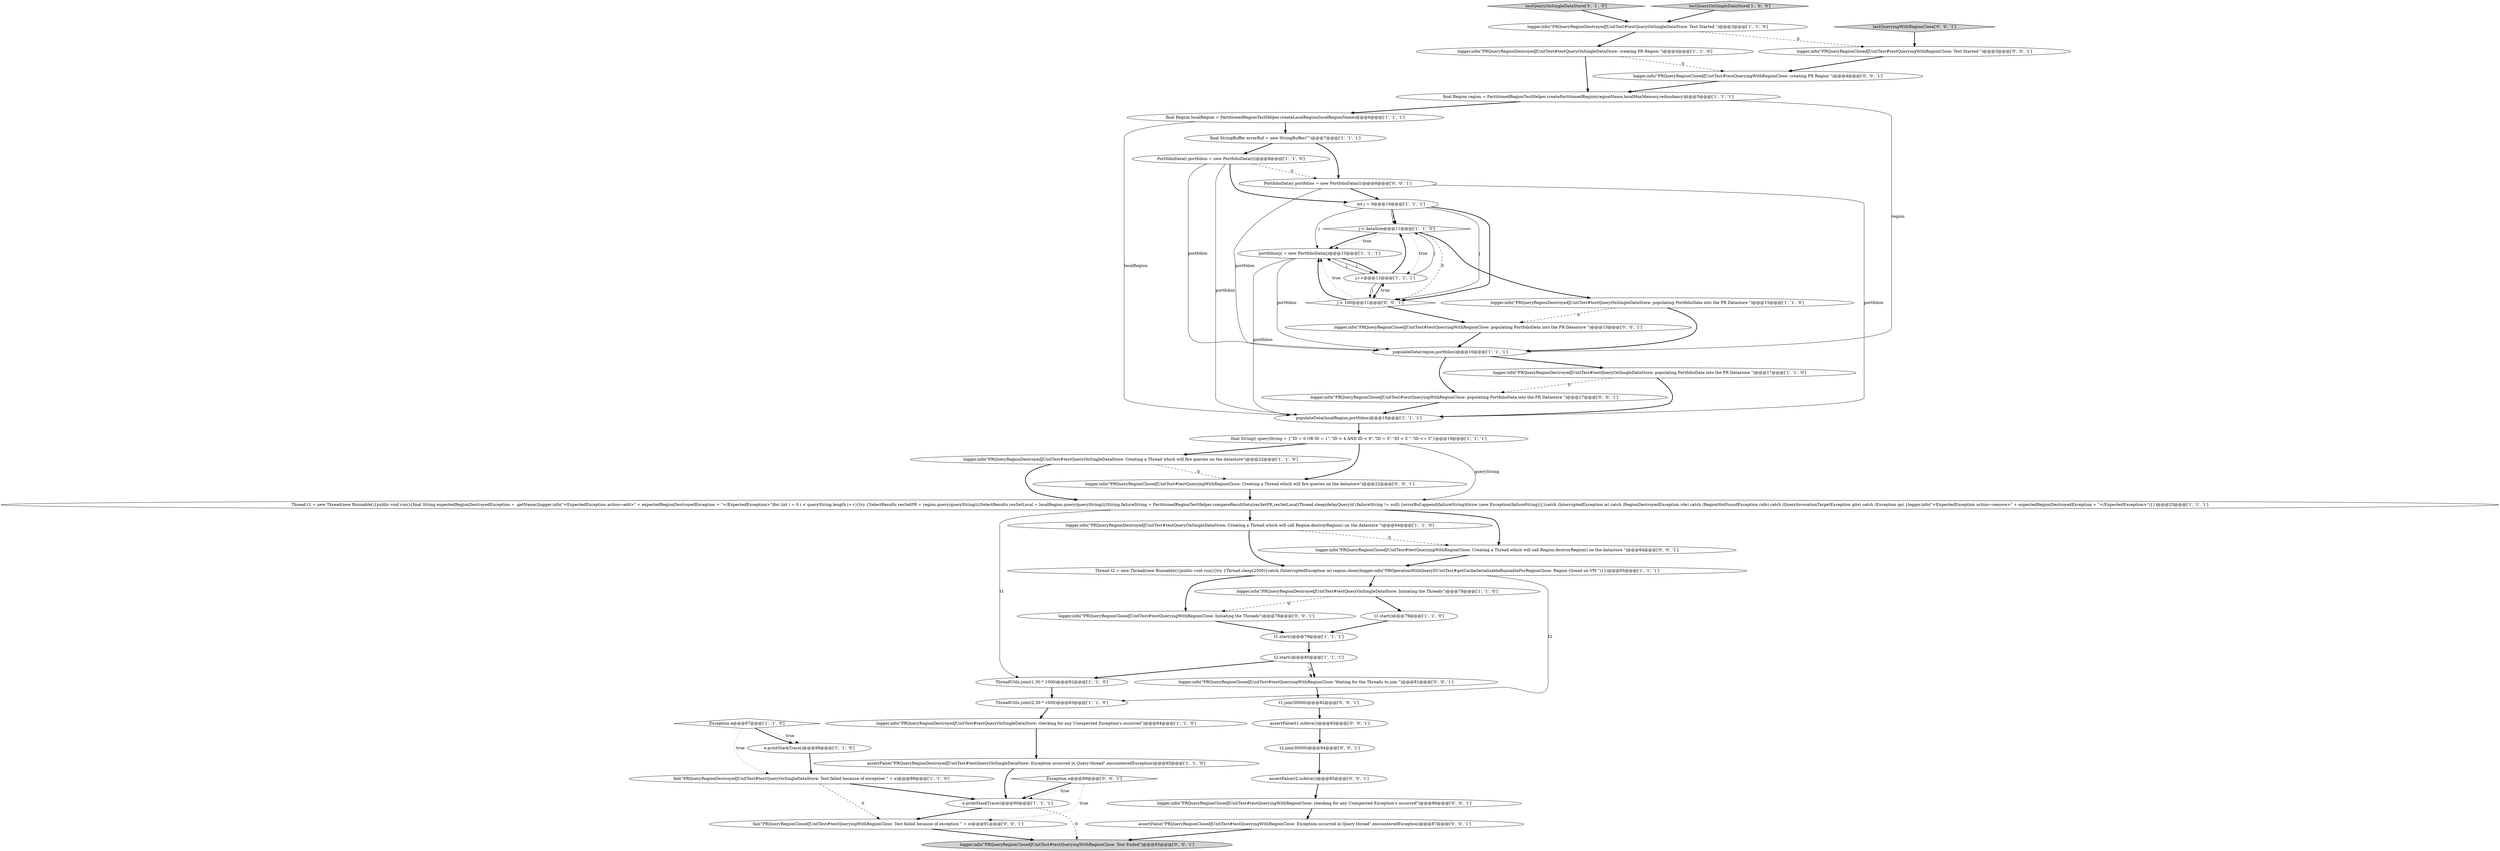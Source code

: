 digraph {
25 [style = filled, label = "fail(\"PRQueryRegionDestroyedJUnitTest#testQueryOnSingleDataStore: Test failed because of exception \" + e)@@@89@@@['1', '1', '0']", fillcolor = white, shape = ellipse image = "AAA0AAABBB1BBB"];
22 [style = filled, label = "logger.info(\"PRQueryRegionDestroyedJUnitTest#testQueryOnSingleDataStore: Initiating the Threads\")@@@78@@@['1', '1', '0']", fillcolor = white, shape = ellipse image = "AAA0AAABBB1BBB"];
28 [style = filled, label = "final StringBuffer errorBuf = new StringBuffer(\"\")@@@7@@@['1', '1', '1']", fillcolor = white, shape = ellipse image = "AAA0AAABBB1BBB"];
49 [style = filled, label = "logger.info(\"PRQueryRegionClosedJUnitTest#testQueryingWithRegionClose: checking for any Unexpected Exception's occurred\")@@@86@@@['0', '0', '1']", fillcolor = white, shape = ellipse image = "AAA0AAABBB3BBB"];
23 [style = filled, label = "t1.start()@@@79@@@['1', '1', '0']", fillcolor = white, shape = ellipse image = "AAA0AAABBB1BBB"];
36 [style = filled, label = "assertFalse(t2.isAlive())@@@85@@@['0', '0', '1']", fillcolor = white, shape = ellipse image = "AAA0AAABBB3BBB"];
11 [style = filled, label = "logger.info(\"PRQueryRegionDestroyedJUnitTest#testQueryOnSingleDataStore: Test Started \")@@@3@@@['1', '1', '0']", fillcolor = white, shape = ellipse image = "AAA0AAABBB1BBB"];
32 [style = filled, label = "testQueryOnSingleDataStore['0', '1', '0']", fillcolor = lightgray, shape = diamond image = "AAA0AAABBB2BBB"];
3 [style = filled, label = "j < dataSize@@@11@@@['1', '1', '0']", fillcolor = white, shape = diamond image = "AAA0AAABBB1BBB"];
39 [style = filled, label = "logger.info(\"PRQueryRegionClosedJUnitTest#testQueryingWithRegionClose: Initiating the Threads\")@@@78@@@['0', '0', '1']", fillcolor = white, shape = ellipse image = "AAA0AAABBB3BBB"];
5 [style = filled, label = "Thread t2 = new Thread(new Runnable(){public void run(){try {Thread.sleep(2500)}catch (InterruptedException ie) region.close()logger.info(\"PROperationWithQueryDUnitTest#getCacheSerializableRunnableForRegionClose: Region Closed on VM \")}})@@@65@@@['1', '1', '1']", fillcolor = white, shape = ellipse image = "AAA0AAABBB1BBB"];
27 [style = filled, label = "PortfolioData(( portfolios = new PortfolioData((((@@@8@@@['1', '1', '0']", fillcolor = white, shape = ellipse image = "AAA0AAABBB1BBB"];
19 [style = filled, label = "t2.start()@@@80@@@['1', '1', '1']", fillcolor = white, shape = ellipse image = "AAA0AAABBB1BBB"];
34 [style = filled, label = "logger.info(\"PRQueryRegionClosedJUnitTest#testQueryingWithRegionClose: Creating a Thread which will call Region.destroyRegion() on the datastore \")@@@64@@@['0', '0', '1']", fillcolor = white, shape = ellipse image = "AAA0AAABBB3BBB"];
0 [style = filled, label = "ThreadUtils.join(t1,30 * 1000)@@@82@@@['1', '1', '0']", fillcolor = white, shape = ellipse image = "AAA0AAABBB1BBB"];
6 [style = filled, label = "logger.info(\"PRQueryRegionDestroyedJUnitTest#testQueryOnSingleDataStore: creating PR Region \")@@@4@@@['1', '1', '0']", fillcolor = white, shape = ellipse image = "AAA0AAABBB1BBB"];
15 [style = filled, label = "logger.info(\"PRQueryRegionDestroyedJUnitTest#testQueryOnSingleDataStore: Creating a Thread which will call Region.destroyRegion() on the datastore \")@@@64@@@['1', '1', '0']", fillcolor = white, shape = ellipse image = "AAA0AAABBB1BBB"];
41 [style = filled, label = "assertFalse(t1.isAlive())@@@83@@@['0', '0', '1']", fillcolor = white, shape = ellipse image = "AAA0AAABBB3BBB"];
14 [style = filled, label = "populateData(region,portfolios)@@@16@@@['1', '1', '1']", fillcolor = white, shape = ellipse image = "AAA0AAABBB1BBB"];
44 [style = filled, label = "testQueryingWithRegionClose['0', '0', '1']", fillcolor = lightgray, shape = diamond image = "AAA0AAABBB3BBB"];
46 [style = filled, label = "Exception e@@@89@@@['0', '0', '1']", fillcolor = white, shape = diamond image = "AAA0AAABBB3BBB"];
45 [style = filled, label = "PortfolioData(( portfolios = new PortfolioData((((@@@8@@@['0', '0', '1']", fillcolor = white, shape = ellipse image = "AAA0AAABBB3BBB"];
31 [style = filled, label = "logger.info(\"PRQueryRegionDestroyedJUnitTest#testQueryOnSingleDataStore: Creating a Thread which will fire queries on the datastore\")@@@22@@@['1', '1', '0']", fillcolor = white, shape = ellipse image = "AAA0AAABBB1BBB"];
2 [style = filled, label = "e.printStackTrace()@@@88@@@['1', '1', '0']", fillcolor = white, shape = ellipse image = "AAA0AAABBB1BBB"];
24 [style = filled, label = "testQueryOnSingleDataStore['1', '0', '0']", fillcolor = lightgray, shape = diamond image = "AAA0AAABBB1BBB"];
40 [style = filled, label = "t1.join(30000)@@@82@@@['0', '0', '1']", fillcolor = white, shape = ellipse image = "AAA0AAABBB3BBB"];
9 [style = filled, label = "logger.info(\"PRQueryRegionDestroyedJUnitTest#testQueryOnSingleDataStore: populating PortfolioData into the PR Datastore \")@@@15@@@['1', '1', '0']", fillcolor = white, shape = ellipse image = "AAA0AAABBB1BBB"];
38 [style = filled, label = "logger.info(\"PRQueryRegionClosedJUnitTest#testQueryingWithRegionClose: creating PR Region \")@@@4@@@['0', '0', '1']", fillcolor = white, shape = ellipse image = "AAA0AAABBB3BBB"];
20 [style = filled, label = "logger.info(\"PRQueryRegionDestroyedJUnitTest#testQueryOnSingleDataStore: checking for any Unexpected Exception's occurred\")@@@84@@@['1', '1', '0']", fillcolor = white, shape = ellipse image = "AAA0AAABBB1BBB"];
10 [style = filled, label = "final String(( queryString = {\"ID = 0 OR ID = 1\",\"ID > 4 AND ID < 9\",\"ID = 5\",\"ID < 5 \",\"ID <= 5\"}@@@19@@@['1', '1', '1']", fillcolor = white, shape = ellipse image = "AAA0AAABBB1BBB"];
13 [style = filled, label = "portfolios(j( = new PortfolioData(j)@@@13@@@['1', '1', '1']", fillcolor = white, shape = ellipse image = "AAA0AAABBB1BBB"];
16 [style = filled, label = "ThreadUtils.join(t2,30 * 1000)@@@83@@@['1', '1', '0']", fillcolor = white, shape = ellipse image = "AAA0AAABBB1BBB"];
12 [style = filled, label = "t1.start()@@@79@@@['1', '1', '1']", fillcolor = white, shape = ellipse image = "AAA0AAABBB1BBB"];
42 [style = filled, label = "logger.info(\"PRQueryRegionClosedJUnitTest#testQueryingWithRegionClose: Test Started \")@@@3@@@['0', '0', '1']", fillcolor = white, shape = ellipse image = "AAA0AAABBB3BBB"];
47 [style = filled, label = "logger.info(\"PRQueryRegionClosedJUnitTest#testQueryingWithRegionClose: Test Ended\")@@@93@@@['0', '0', '1']", fillcolor = lightgray, shape = ellipse image = "AAA0AAABBB3BBB"];
35 [style = filled, label = "logger.info(\"PRQueryRegionClosedJUnitTest#testQueryingWithRegionClose: populating PortfolioData into the PR Datastore \")@@@15@@@['0', '0', '1']", fillcolor = white, shape = ellipse image = "AAA0AAABBB3BBB"];
52 [style = filled, label = "assertFalse(\"PRQueryRegionClosedJUnitTest#testQueryingWithRegionClose: Exception occurred in Query-thread\",encounteredException)@@@87@@@['0', '0', '1']", fillcolor = white, shape = ellipse image = "AAA0AAABBB3BBB"];
1 [style = filled, label = "populateData(localRegion,portfolios)@@@18@@@['1', '1', '1']", fillcolor = white, shape = ellipse image = "AAA0AAABBB1BBB"];
8 [style = filled, label = "final Region localRegion = PartitionedRegionTestHelper.createLocalRegion(localRegionName)@@@6@@@['1', '1', '1']", fillcolor = white, shape = ellipse image = "AAA0AAABBB1BBB"];
18 [style = filled, label = "assertFalse(\"PRQueryRegionDestroyedJUnitTest#testQueryOnSingleDataStore: Exception occurred in Query-thread\",encounteredException)@@@85@@@['1', '1', '0']", fillcolor = white, shape = ellipse image = "AAA0AAABBB1BBB"];
43 [style = filled, label = "logger.info(\"PRQueryRegionClosedJUnitTest#testQueryingWithRegionClose: Creating a Thread which will fire queries on the datastore\")@@@22@@@['0', '0', '1']", fillcolor = white, shape = ellipse image = "AAA0AAABBB3BBB"];
51 [style = filled, label = "fail(\"PRQueryRegionClosedJUnitTest#testQueryingWithRegionClose: Test failed because of exception \" + e)@@@91@@@['0', '0', '1']", fillcolor = white, shape = ellipse image = "AAA0AAABBB3BBB"];
17 [style = filled, label = "Thread t1 = new Thread(new Runnable(){public void run(){final String expectedRegionDestroyedException = .getName()logger.info(\"<ExpectedException action=add>\" + expectedRegionDestroyedException + \"</ExpectedException>\")for (int i = 0 i < queryString.length i++){try {SelectResults resSetPR = region.query(queryString(i()SelectResults resSetLocal = localRegion.query(queryString(i()String failureString = PartitionedRegionTestHelper.compareResultSets(resSetPR,resSetLocal)Thread.sleep(delayQuery)if (failureString != null) {errorBuf.append(failureString)throw (new Exception(failureString))}}catch (InterruptedException ie) catch (RegionDestroyedException rde) catch (RegionNotFoundException rnfe) catch (QueryInvocationTargetException qite) catch (Exception qe) }logger.info(\"<ExpectedException action=remove>\" + expectedRegionDestroyedException + \"</ExpectedException>\")}})@@@23@@@['1', '1', '1']", fillcolor = white, shape = ellipse image = "AAA0AAABBB1BBB"];
33 [style = filled, label = "logger.info(\"PRQueryRegionClosedJUnitTest#testQueryingWithRegionClose: populating PortfolioData into the PR Datastore \")@@@17@@@['0', '0', '1']", fillcolor = white, shape = ellipse image = "AAA0AAABBB3BBB"];
7 [style = filled, label = "Exception e@@@87@@@['1', '1', '0']", fillcolor = white, shape = diamond image = "AAA0AAABBB1BBB"];
26 [style = filled, label = "j++@@@12@@@['1', '1', '1']", fillcolor = white, shape = ellipse image = "AAA0AAABBB1BBB"];
50 [style = filled, label = "t2.join(30000)@@@84@@@['0', '0', '1']", fillcolor = white, shape = ellipse image = "AAA0AAABBB3BBB"];
37 [style = filled, label = "j < 100@@@11@@@['0', '0', '1']", fillcolor = white, shape = diamond image = "AAA0AAABBB3BBB"];
30 [style = filled, label = "int j = 0@@@10@@@['1', '1', '1']", fillcolor = white, shape = ellipse image = "AAA0AAABBB1BBB"];
48 [style = filled, label = "logger.info(\"PRQueryRegionClosedJUnitTest#testQueryingWithRegionClose: Waiting for the Threads to join \")@@@81@@@['0', '0', '1']", fillcolor = white, shape = ellipse image = "AAA0AAABBB3BBB"];
4 [style = filled, label = "final Region region = PartitionedRegionTestHelper.createPartitionedRegion(regionName,localMaxMemory,redundancy)@@@5@@@['1', '1', '1']", fillcolor = white, shape = ellipse image = "AAA0AAABBB1BBB"];
21 [style = filled, label = "e.printStackTrace()@@@90@@@['1', '1', '1']", fillcolor = white, shape = ellipse image = "AAA0AAABBB1BBB"];
29 [style = filled, label = "logger.info(\"PRQueryRegionDestroyedJUnitTest#testQueryOnSingleDataStore: populating PortfolioData into the PR Datastore \")@@@17@@@['1', '1', '0']", fillcolor = white, shape = ellipse image = "AAA0AAABBB1BBB"];
8->1 [style = solid, label="localRegion"];
30->37 [style = solid, label="j"];
21->51 [style = bold, label=""];
26->3 [style = solid, label="j"];
31->43 [style = dashed, label="0"];
38->4 [style = bold, label=""];
6->38 [style = dashed, label="0"];
45->30 [style = bold, label=""];
52->47 [style = bold, label=""];
46->21 [style = bold, label=""];
26->37 [style = solid, label="j"];
24->11 [style = bold, label=""];
51->47 [style = bold, label=""];
9->14 [style = bold, label=""];
4->8 [style = bold, label=""];
23->12 [style = bold, label=""];
29->1 [style = bold, label=""];
27->45 [style = dashed, label="0"];
2->25 [style = bold, label=""];
32->11 [style = bold, label=""];
30->13 [style = solid, label="j"];
25->21 [style = bold, label=""];
28->45 [style = bold, label=""];
8->28 [style = bold, label=""];
15->34 [style = dashed, label="0"];
10->31 [style = bold, label=""];
5->39 [style = bold, label=""];
27->30 [style = bold, label=""];
29->33 [style = dashed, label="0"];
3->26 [style = dotted, label="true"];
22->23 [style = bold, label=""];
27->14 [style = solid, label="portfolios"];
20->18 [style = bold, label=""];
6->4 [style = bold, label=""];
17->34 [style = bold, label=""];
36->49 [style = bold, label=""];
7->2 [style = bold, label=""];
19->48 [style = dashed, label="0"];
17->15 [style = bold, label=""];
39->12 [style = bold, label=""];
26->37 [style = bold, label=""];
46->21 [style = dotted, label="true"];
11->42 [style = dashed, label="0"];
30->3 [style = solid, label="j"];
37->13 [style = bold, label=""];
13->26 [style = solid, label="j"];
16->20 [style = bold, label=""];
5->22 [style = bold, label=""];
41->50 [style = bold, label=""];
42->38 [style = bold, label=""];
7->2 [style = dotted, label="true"];
0->16 [style = bold, label=""];
44->42 [style = bold, label=""];
17->0 [style = solid, label="t1"];
10->43 [style = bold, label=""];
3->37 [style = dashed, label="0"];
26->3 [style = bold, label=""];
25->51 [style = dashed, label="0"];
35->14 [style = bold, label=""];
13->14 [style = solid, label="portfolios"];
19->0 [style = bold, label=""];
9->35 [style = dashed, label="0"];
3->9 [style = bold, label=""];
43->17 [style = bold, label=""];
21->47 [style = dashed, label="0"];
46->51 [style = dotted, label="true"];
30->3 [style = bold, label=""];
13->26 [style = bold, label=""];
37->26 [style = dotted, label="true"];
14->29 [style = bold, label=""];
26->13 [style = solid, label="j"];
18->21 [style = bold, label=""];
31->17 [style = bold, label=""];
37->35 [style = bold, label=""];
10->17 [style = solid, label="queryString"];
3->13 [style = dotted, label="true"];
19->48 [style = bold, label=""];
34->5 [style = bold, label=""];
11->6 [style = bold, label=""];
4->14 [style = solid, label="region"];
33->1 [style = bold, label=""];
30->37 [style = bold, label=""];
45->14 [style = solid, label="portfolios"];
48->40 [style = bold, label=""];
14->33 [style = bold, label=""];
15->5 [style = bold, label=""];
49->52 [style = bold, label=""];
50->36 [style = bold, label=""];
40->41 [style = bold, label=""];
7->25 [style = dotted, label="true"];
22->39 [style = dashed, label="0"];
3->13 [style = bold, label=""];
13->1 [style = solid, label="portfolios"];
45->1 [style = solid, label="portfolios"];
5->16 [style = solid, label="t2"];
28->27 [style = bold, label=""];
27->1 [style = solid, label="portfolios"];
12->19 [style = bold, label=""];
1->10 [style = bold, label=""];
37->13 [style = dotted, label="true"];
}
